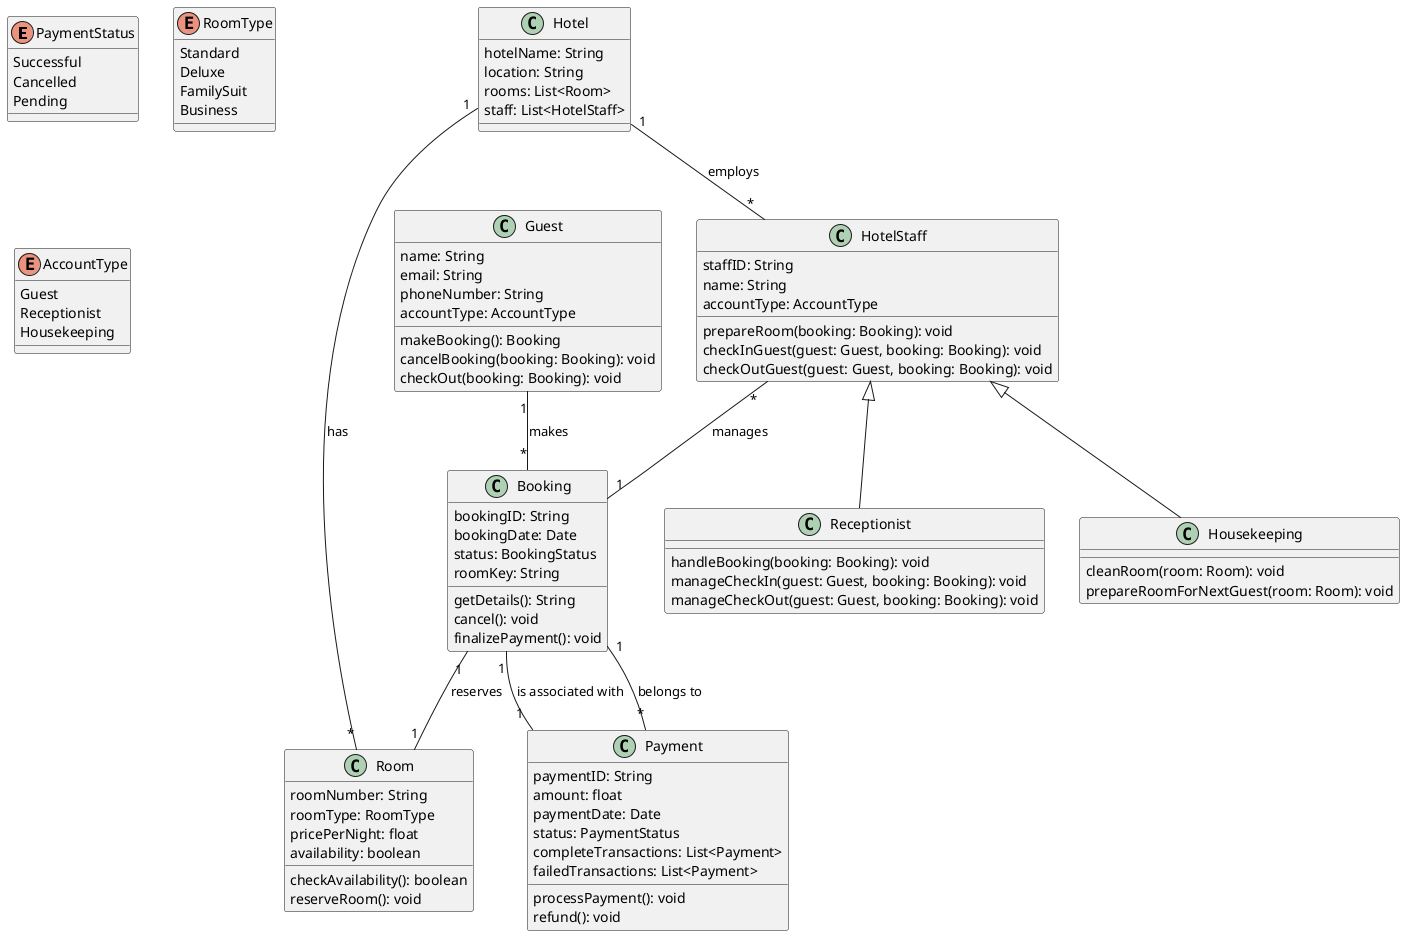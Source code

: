@startuml

enum PaymentStatus {
    Successful
    Cancelled
    Pending
}

enum RoomType {
    Standard
    Deluxe
    FamilySuit
    Business
}

enum AccountType {
    Guest
    Receptionist
    Housekeeping
}


class Hotel {
    hotelName: String
    location: String
    rooms: List<Room>
    staff: List<HotelStaff>
}

class Room {
    roomNumber: String
    roomType: RoomType
    pricePerNight: float
    availability: boolean
    checkAvailability(): boolean
    reserveRoom(): void
}


class Guest {
    name: String
    email: String
    phoneNumber: String
    accountType: AccountType
    makeBooking(): Booking
    cancelBooking(booking: Booking): void
    checkOut(booking: Booking): void
}

class Booking {
    bookingID: String
    bookingDate: Date
    status: BookingStatus
    roomKey: String
    getDetails(): String
    cancel(): void
    finalizePayment(): void
}


class Payment {
    paymentID: String
    amount: float
    paymentDate: Date
    status: PaymentStatus
    processPayment(): void
    refund(): void
    completeTransactions: List<Payment>
    failedTransactions: List<Payment>
}

class HotelStaff {
    staffID: String
    name: String
    accountType: AccountType
    prepareRoom(booking: Booking): void
    checkInGuest(guest: Guest, booking: Booking): void
    checkOutGuest(guest: Guest, booking: Booking): void
}

class Receptionist {
    handleBooking(booking: Booking): void
    manageCheckIn(guest: Guest, booking: Booking): void
    manageCheckOut(guest: Guest, booking: Booking): void
}

class Housekeeping {
    cleanRoom(room: Room): void
    prepareRoomForNextGuest(room: Room): void
}


Hotel "1" -- "*" Room: has
Hotel "1" -- "*" HotelStaff: employs
HotelStaff <|-- Receptionist
HotelStaff <|-- Housekeeping
Guest "1" -- "*" Booking: makes
Booking "1" -- "1" Room: reserves
Booking "1" -- "1" Payment: is associated with
HotelStaff "*" -- "1" Booking: manages
Payment "*" -- "1" Booking: belongs to
@enduml
